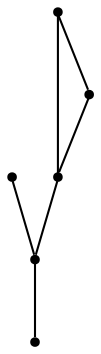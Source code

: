 graph {
  node [shape=point,comment="{\"directed\":false,\"doi\":\"10.1007/978-3-642-36763-2_3\",\"figure\":\"1 (1)\"}"]

  v0 [pos="647.8157464545377,697.0452625049362"]
  v1 [pos="647.8157464545377,818.3984964114535"]
  v2 [pos="720.6682697384354,745.5866450917132"]
  v3 [pos="574.96322317064,866.9398154095376"]
  v4 [pos="526.3948955227606,672.7744758285082"]
  v5 [pos="526.3948637106821,794.1279640897974"]

  v0 -- v1 [id="-1",pos="647.8157464545377,697.0452625049362 647.8157464545377,818.3984964114535 647.8157464545377,818.3984964114535 647.8157464545377,818.3984964114535"]
  v5 -- v0 [id="-2",pos="526.3948637106821,794.1279640897974 647.8157464545377,697.0452625049362 647.8157464545377,697.0452625049362 647.8157464545377,697.0452625049362"]
  v5 -- v4 [id="-3",pos="526.3948637106821,794.1279640897974 526.3948955227606,672.7744758285082 526.3948955227606,672.7744758285082 526.3948955227606,672.7744758285082"]
  v4 -- v0 [id="-4",pos="526.3948955227606,672.7744758285082 647.8157464545377,697.0452625049362 647.8157464545377,697.0452625049362 647.8157464545377,697.0452625049362"]
  v3 -- v1 [id="-5",pos="574.96322317064,866.9398154095376 647.8157464545377,818.3984964114535 647.8157464545377,818.3984964114535 647.8157464545377,818.3984964114535"]
  v1 -- v2 [id="-6",pos="647.8157464545377,818.3984964114535 720.6682697384354,745.5866450917132 720.6682697384354,745.5866450917132 720.6682697384354,745.5866450917132"]
}